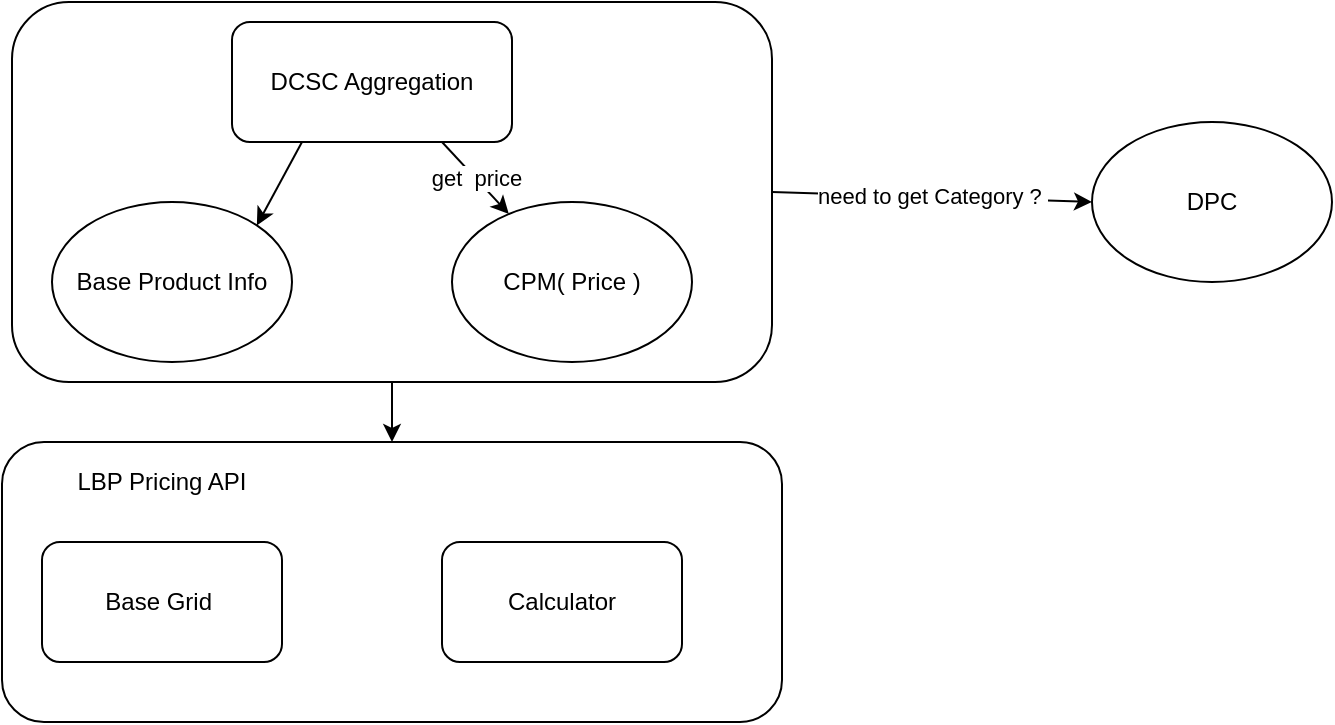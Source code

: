 <mxfile version="13.8.1" type="github">
  <diagram id="Sr_3WoR1ZfEFq9-2hFeb" name="Page-1">
    <mxGraphModel dx="1422" dy="713" grid="1" gridSize="10" guides="1" tooltips="1" connect="1" arrows="1" fold="1" page="1" pageScale="1" pageWidth="827" pageHeight="1169" math="0" shadow="0">
      <root>
        <mxCell id="0" />
        <mxCell id="1" parent="0" />
        <mxCell id="DSXYe22ODvJybZcxLD2I-17" value="" style="rounded=1;whiteSpace=wrap;html=1;" vertex="1" parent="1">
          <mxGeometry x="35" y="310" width="390" height="140" as="geometry" />
        </mxCell>
        <mxCell id="DSXYe22ODvJybZcxLD2I-11" value="" style="rounded=1;whiteSpace=wrap;html=1;" vertex="1" parent="1">
          <mxGeometry x="40" y="90" width="380" height="190" as="geometry" />
        </mxCell>
        <mxCell id="DSXYe22ODvJybZcxLD2I-1" value="DCSC Aggregation" style="rounded=1;whiteSpace=wrap;html=1;" vertex="1" parent="1">
          <mxGeometry x="150" y="100" width="140" height="60" as="geometry" />
        </mxCell>
        <mxCell id="DSXYe22ODvJybZcxLD2I-2" value="Base Product Info" style="ellipse;whiteSpace=wrap;html=1;" vertex="1" parent="1">
          <mxGeometry x="60" y="190" width="120" height="80" as="geometry" />
        </mxCell>
        <mxCell id="DSXYe22ODvJybZcxLD2I-5" value="CPM( Price )" style="ellipse;whiteSpace=wrap;html=1;" vertex="1" parent="1">
          <mxGeometry x="260" y="190" width="120" height="80" as="geometry" />
        </mxCell>
        <mxCell id="DSXYe22ODvJybZcxLD2I-7" value="" style="endArrow=classic;html=1;entryX=1;entryY=0;entryDx=0;entryDy=0;exitX=0.25;exitY=1;exitDx=0;exitDy=0;" edge="1" parent="1" source="DSXYe22ODvJybZcxLD2I-1" target="DSXYe22ODvJybZcxLD2I-2">
          <mxGeometry width="50" height="50" relative="1" as="geometry">
            <mxPoint x="390" y="390" as="sourcePoint" />
            <mxPoint x="440" y="340" as="targetPoint" />
          </mxGeometry>
        </mxCell>
        <mxCell id="DSXYe22ODvJybZcxLD2I-8" value="get&amp;nbsp; price" style="endArrow=classic;html=1;exitX=0.75;exitY=1;exitDx=0;exitDy=0;" edge="1" parent="1" source="DSXYe22ODvJybZcxLD2I-1" target="DSXYe22ODvJybZcxLD2I-5">
          <mxGeometry width="50" height="50" relative="1" as="geometry">
            <mxPoint x="390" y="390" as="sourcePoint" />
            <mxPoint x="280" y="160" as="targetPoint" />
          </mxGeometry>
        </mxCell>
        <mxCell id="DSXYe22ODvJybZcxLD2I-12" value="DPC" style="ellipse;whiteSpace=wrap;html=1;" vertex="1" parent="1">
          <mxGeometry x="580" y="150" width="120" height="80" as="geometry" />
        </mxCell>
        <mxCell id="DSXYe22ODvJybZcxLD2I-13" value="need to get Category ?&amp;nbsp;" style="endArrow=classic;html=1;exitX=1;exitY=0.5;exitDx=0;exitDy=0;entryX=0;entryY=0.5;entryDx=0;entryDy=0;" edge="1" parent="1" source="DSXYe22ODvJybZcxLD2I-11" target="DSXYe22ODvJybZcxLD2I-12">
          <mxGeometry width="50" height="50" relative="1" as="geometry">
            <mxPoint x="390" y="390" as="sourcePoint" />
            <mxPoint x="440" y="340" as="targetPoint" />
          </mxGeometry>
        </mxCell>
        <mxCell id="DSXYe22ODvJybZcxLD2I-18" value="" style="endArrow=classic;html=1;exitX=0.5;exitY=1;exitDx=0;exitDy=0;" edge="1" parent="1" source="DSXYe22ODvJybZcxLD2I-11" target="DSXYe22ODvJybZcxLD2I-17">
          <mxGeometry width="50" height="50" relative="1" as="geometry">
            <mxPoint x="390" y="390" as="sourcePoint" />
            <mxPoint x="440" y="340" as="targetPoint" />
          </mxGeometry>
        </mxCell>
        <mxCell id="DSXYe22ODvJybZcxLD2I-19" value="Base Grid&amp;nbsp;" style="rounded=1;whiteSpace=wrap;html=1;" vertex="1" parent="1">
          <mxGeometry x="55" y="360" width="120" height="60" as="geometry" />
        </mxCell>
        <mxCell id="DSXYe22ODvJybZcxLD2I-20" value="Calculator" style="rounded=1;whiteSpace=wrap;html=1;" vertex="1" parent="1">
          <mxGeometry x="255" y="360" width="120" height="60" as="geometry" />
        </mxCell>
        <mxCell id="DSXYe22ODvJybZcxLD2I-23" value="LBP Pricing API" style="text;html=1;strokeColor=none;fillColor=none;align=center;verticalAlign=middle;whiteSpace=wrap;rounded=0;" vertex="1" parent="1">
          <mxGeometry x="55" y="320" width="120" height="20" as="geometry" />
        </mxCell>
      </root>
    </mxGraphModel>
  </diagram>
</mxfile>
